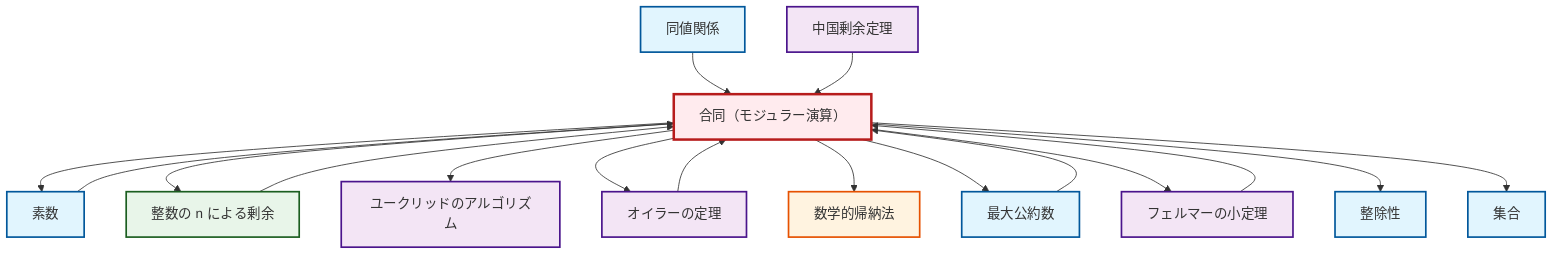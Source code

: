graph TD
    classDef definition fill:#e1f5fe,stroke:#01579b,stroke-width:2px
    classDef theorem fill:#f3e5f5,stroke:#4a148c,stroke-width:2px
    classDef axiom fill:#fff3e0,stroke:#e65100,stroke-width:2px
    classDef example fill:#e8f5e9,stroke:#1b5e20,stroke-width:2px
    classDef current fill:#ffebee,stroke:#b71c1c,stroke-width:3px
    def-equivalence-relation["同値関係"]:::definition
    ax-induction["数学的帰納法"]:::axiom
    def-gcd["最大公約数"]:::definition
    def-congruence["合同（モジュラー演算）"]:::definition
    ex-quotient-integers-mod-n["整数の n による剰余"]:::example
    def-divisibility["整除性"]:::definition
    def-set["集合"]:::definition
    thm-chinese-remainder["中国剰余定理"]:::theorem
    thm-euclidean-algorithm["ユークリッドのアルゴリズム"]:::theorem
    thm-euler["オイラーの定理"]:::theorem
    def-prime["素数"]:::definition
    thm-fermat-little["フェルマーの小定理"]:::theorem
    thm-fermat-little --> def-congruence
    def-prime --> def-congruence
    def-congruence --> def-prime
    def-congruence --> ex-quotient-integers-mod-n
    def-congruence --> thm-euclidean-algorithm
    def-congruence --> thm-euler
    def-equivalence-relation --> def-congruence
    def-gcd --> def-congruence
    def-congruence --> ax-induction
    def-congruence --> def-gcd
    def-congruence --> thm-fermat-little
    def-congruence --> def-divisibility
    def-congruence --> def-set
    thm-euler --> def-congruence
    ex-quotient-integers-mod-n --> def-congruence
    thm-chinese-remainder --> def-congruence
    class def-congruence current
